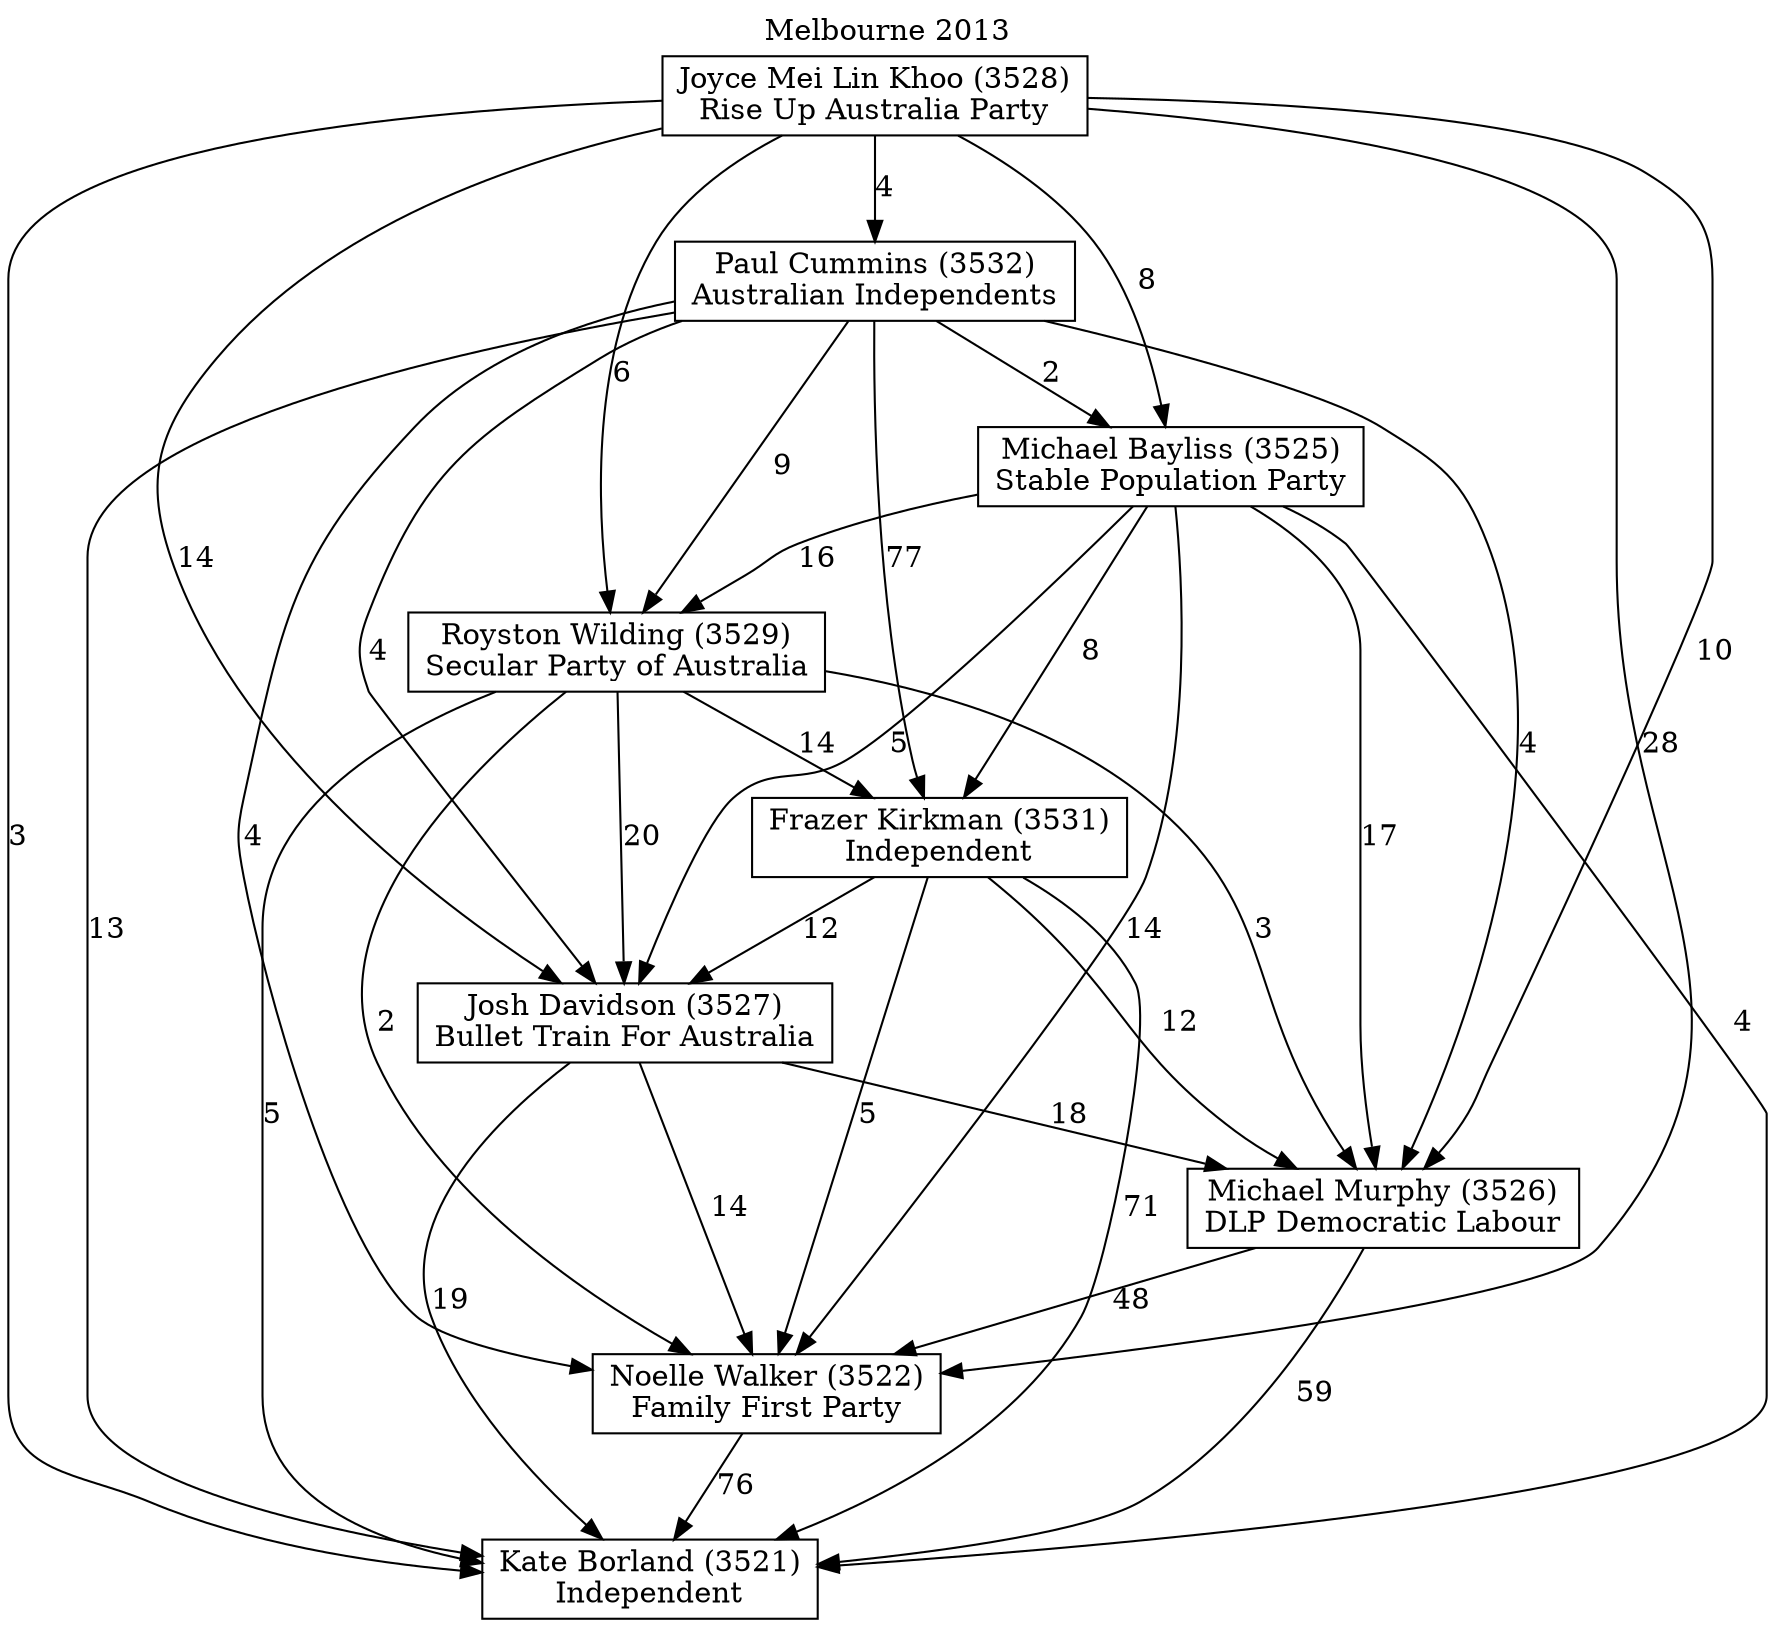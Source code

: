 // House preference flow
digraph "Kate Borland (3521)_Melbourne_2013" {
	graph [label="Melbourne 2013" labelloc=t mclimit=10]
	node [shape=box]
	"Frazer Kirkman (3531)" [label="Frazer Kirkman (3531)
Independent"]
	"Josh Davidson (3527)" [label="Josh Davidson (3527)
Bullet Train For Australia"]
	"Joyce Mei Lin Khoo (3528)" [label="Joyce Mei Lin Khoo (3528)
Rise Up Australia Party"]
	"Kate Borland (3521)" [label="Kate Borland (3521)
Independent"]
	"Michael Bayliss (3525)" [label="Michael Bayliss (3525)
Stable Population Party"]
	"Michael Murphy (3526)" [label="Michael Murphy (3526)
DLP Democratic Labour"]
	"Noelle Walker (3522)" [label="Noelle Walker (3522)
Family First Party"]
	"Paul Cummins (3532)" [label="Paul Cummins (3532)
Australian Independents"]
	"Royston Wilding (3529)" [label="Royston Wilding (3529)
Secular Party of Australia"]
	"Frazer Kirkman (3531)" -> "Josh Davidson (3527)" [label=12]
	"Frazer Kirkman (3531)" -> "Kate Borland (3521)" [label=71]
	"Frazer Kirkman (3531)" -> "Michael Murphy (3526)" [label=12]
	"Frazer Kirkman (3531)" -> "Noelle Walker (3522)" [label=5]
	"Josh Davidson (3527)" -> "Kate Borland (3521)" [label=19]
	"Josh Davidson (3527)" -> "Michael Murphy (3526)" [label=18]
	"Josh Davidson (3527)" -> "Noelle Walker (3522)" [label=14]
	"Joyce Mei Lin Khoo (3528)" -> "Josh Davidson (3527)" [label=14]
	"Joyce Mei Lin Khoo (3528)" -> "Kate Borland (3521)" [label=3]
	"Joyce Mei Lin Khoo (3528)" -> "Michael Bayliss (3525)" [label=8]
	"Joyce Mei Lin Khoo (3528)" -> "Michael Murphy (3526)" [label=10]
	"Joyce Mei Lin Khoo (3528)" -> "Noelle Walker (3522)" [label=28]
	"Joyce Mei Lin Khoo (3528)" -> "Paul Cummins (3532)" [label=4]
	"Joyce Mei Lin Khoo (3528)" -> "Royston Wilding (3529)" [label=6]
	"Michael Bayliss (3525)" -> "Frazer Kirkman (3531)" [label=8]
	"Michael Bayliss (3525)" -> "Josh Davidson (3527)" [label=5]
	"Michael Bayliss (3525)" -> "Kate Borland (3521)" [label=4]
	"Michael Bayliss (3525)" -> "Michael Murphy (3526)" [label=17]
	"Michael Bayliss (3525)" -> "Noelle Walker (3522)" [label=14]
	"Michael Bayliss (3525)" -> "Royston Wilding (3529)" [label=16]
	"Michael Murphy (3526)" -> "Kate Borland (3521)" [label=59]
	"Michael Murphy (3526)" -> "Noelle Walker (3522)" [label=48]
	"Noelle Walker (3522)" -> "Kate Borland (3521)" [label=76]
	"Paul Cummins (3532)" -> "Frazer Kirkman (3531)" [label=77]
	"Paul Cummins (3532)" -> "Josh Davidson (3527)" [label=4]
	"Paul Cummins (3532)" -> "Kate Borland (3521)" [label=13]
	"Paul Cummins (3532)" -> "Michael Bayliss (3525)" [label=2]
	"Paul Cummins (3532)" -> "Michael Murphy (3526)" [label=4]
	"Paul Cummins (3532)" -> "Noelle Walker (3522)" [label=4]
	"Paul Cummins (3532)" -> "Royston Wilding (3529)" [label=9]
	"Royston Wilding (3529)" -> "Frazer Kirkman (3531)" [label=14]
	"Royston Wilding (3529)" -> "Josh Davidson (3527)" [label=20]
	"Royston Wilding (3529)" -> "Kate Borland (3521)" [label=5]
	"Royston Wilding (3529)" -> "Michael Murphy (3526)" [label=3]
	"Royston Wilding (3529)" -> "Noelle Walker (3522)" [label=2]
}
